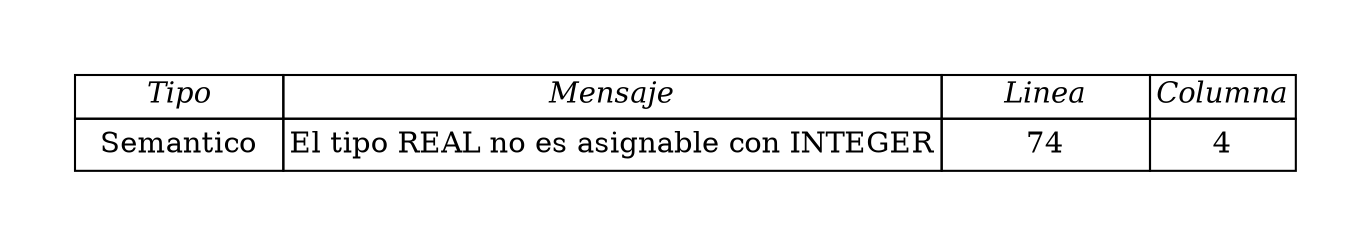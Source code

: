 digraph G{
graph [pad="0.5", nodesep="0.5", ranksep="2"]
node[shape = plain]
rankdir = LR;
Baz [label=<
<table border="0" cellborder="1" cellspacing="0"><tr>
<td width='100'><i>Tipo</i></td>
<td width='100'><i>Mensaje</i></td>
<td width='100'><i>Linea</i></td>
<td><i width='100'>Columna</i></td> </tr>
<tr>
<td height='25'>Semantico</td>
<td height='25'>El tipo REAL no es asignable con INTEGER</td>
<td height='25'>74</td>
<td height='25'>4</td>
</tr>
</table>>];}